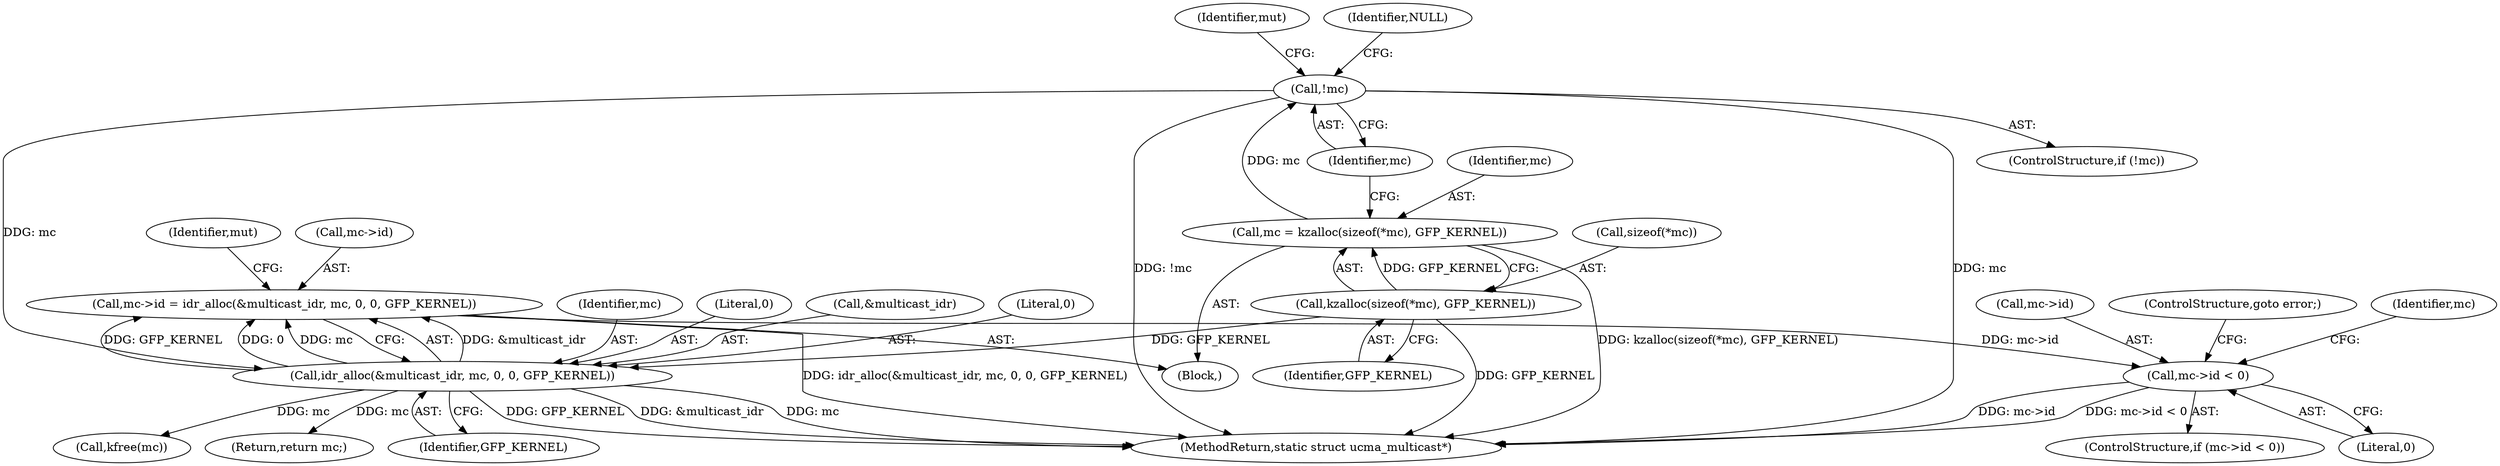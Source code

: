 digraph "1_linux_cb2595c1393b4a5211534e6f0a0fbad369e21ad8@pointer" {
"1000119" [label="(Call,mc->id = idr_alloc(&multicast_idr, mc, 0, 0, GFP_KERNEL))"];
"1000123" [label="(Call,idr_alloc(&multicast_idr, mc, 0, 0, GFP_KERNEL))"];
"1000112" [label="(Call,!mc)"];
"1000104" [label="(Call,mc = kzalloc(sizeof(*mc), GFP_KERNEL))"];
"1000106" [label="(Call,kzalloc(sizeof(*mc), GFP_KERNEL))"];
"1000134" [label="(Call,mc->id < 0)"];
"1000126" [label="(Identifier,mc)"];
"1000118" [label="(Identifier,mut)"];
"1000134" [label="(Call,mc->id < 0)"];
"1000119" [label="(Call,mc->id = idr_alloc(&multicast_idr, mc, 0, 0, GFP_KERNEL))"];
"1000127" [label="(Literal,0)"];
"1000115" [label="(Identifier,NULL)"];
"1000120" [label="(Call,mc->id)"];
"1000161" [label="(MethodReturn,static struct ucma_multicast*)"];
"1000132" [label="(Identifier,mut)"];
"1000123" [label="(Call,idr_alloc(&multicast_idr, mc, 0, 0, GFP_KERNEL))"];
"1000113" [label="(Identifier,mc)"];
"1000135" [label="(Call,mc->id)"];
"1000139" [label="(ControlStructure,goto error;)"];
"1000142" [label="(Identifier,mc)"];
"1000110" [label="(Identifier,GFP_KERNEL)"];
"1000124" [label="(Call,&multicast_idr)"];
"1000154" [label="(Return,return mc;)"];
"1000133" [label="(ControlStructure,if (mc->id < 0))"];
"1000107" [label="(Call,sizeof(*mc))"];
"1000105" [label="(Identifier,mc)"];
"1000104" [label="(Call,mc = kzalloc(sizeof(*mc), GFP_KERNEL))"];
"1000111" [label="(ControlStructure,if (!mc))"];
"1000138" [label="(Literal,0)"];
"1000106" [label="(Call,kzalloc(sizeof(*mc), GFP_KERNEL))"];
"1000102" [label="(Block,)"];
"1000129" [label="(Identifier,GFP_KERNEL)"];
"1000112" [label="(Call,!mc)"];
"1000157" [label="(Call,kfree(mc))"];
"1000128" [label="(Literal,0)"];
"1000119" -> "1000102"  [label="AST: "];
"1000119" -> "1000123"  [label="CFG: "];
"1000120" -> "1000119"  [label="AST: "];
"1000123" -> "1000119"  [label="AST: "];
"1000132" -> "1000119"  [label="CFG: "];
"1000119" -> "1000161"  [label="DDG: idr_alloc(&multicast_idr, mc, 0, 0, GFP_KERNEL)"];
"1000123" -> "1000119"  [label="DDG: &multicast_idr"];
"1000123" -> "1000119"  [label="DDG: GFP_KERNEL"];
"1000123" -> "1000119"  [label="DDG: 0"];
"1000123" -> "1000119"  [label="DDG: mc"];
"1000119" -> "1000134"  [label="DDG: mc->id"];
"1000123" -> "1000129"  [label="CFG: "];
"1000124" -> "1000123"  [label="AST: "];
"1000126" -> "1000123"  [label="AST: "];
"1000127" -> "1000123"  [label="AST: "];
"1000128" -> "1000123"  [label="AST: "];
"1000129" -> "1000123"  [label="AST: "];
"1000123" -> "1000161"  [label="DDG: mc"];
"1000123" -> "1000161"  [label="DDG: GFP_KERNEL"];
"1000123" -> "1000161"  [label="DDG: &multicast_idr"];
"1000112" -> "1000123"  [label="DDG: mc"];
"1000106" -> "1000123"  [label="DDG: GFP_KERNEL"];
"1000123" -> "1000154"  [label="DDG: mc"];
"1000123" -> "1000157"  [label="DDG: mc"];
"1000112" -> "1000111"  [label="AST: "];
"1000112" -> "1000113"  [label="CFG: "];
"1000113" -> "1000112"  [label="AST: "];
"1000115" -> "1000112"  [label="CFG: "];
"1000118" -> "1000112"  [label="CFG: "];
"1000112" -> "1000161"  [label="DDG: !mc"];
"1000112" -> "1000161"  [label="DDG: mc"];
"1000104" -> "1000112"  [label="DDG: mc"];
"1000104" -> "1000102"  [label="AST: "];
"1000104" -> "1000106"  [label="CFG: "];
"1000105" -> "1000104"  [label="AST: "];
"1000106" -> "1000104"  [label="AST: "];
"1000113" -> "1000104"  [label="CFG: "];
"1000104" -> "1000161"  [label="DDG: kzalloc(sizeof(*mc), GFP_KERNEL)"];
"1000106" -> "1000104"  [label="DDG: GFP_KERNEL"];
"1000106" -> "1000110"  [label="CFG: "];
"1000107" -> "1000106"  [label="AST: "];
"1000110" -> "1000106"  [label="AST: "];
"1000106" -> "1000161"  [label="DDG: GFP_KERNEL"];
"1000134" -> "1000133"  [label="AST: "];
"1000134" -> "1000138"  [label="CFG: "];
"1000135" -> "1000134"  [label="AST: "];
"1000138" -> "1000134"  [label="AST: "];
"1000139" -> "1000134"  [label="CFG: "];
"1000142" -> "1000134"  [label="CFG: "];
"1000134" -> "1000161"  [label="DDG: mc->id < 0"];
"1000134" -> "1000161"  [label="DDG: mc->id"];
}
